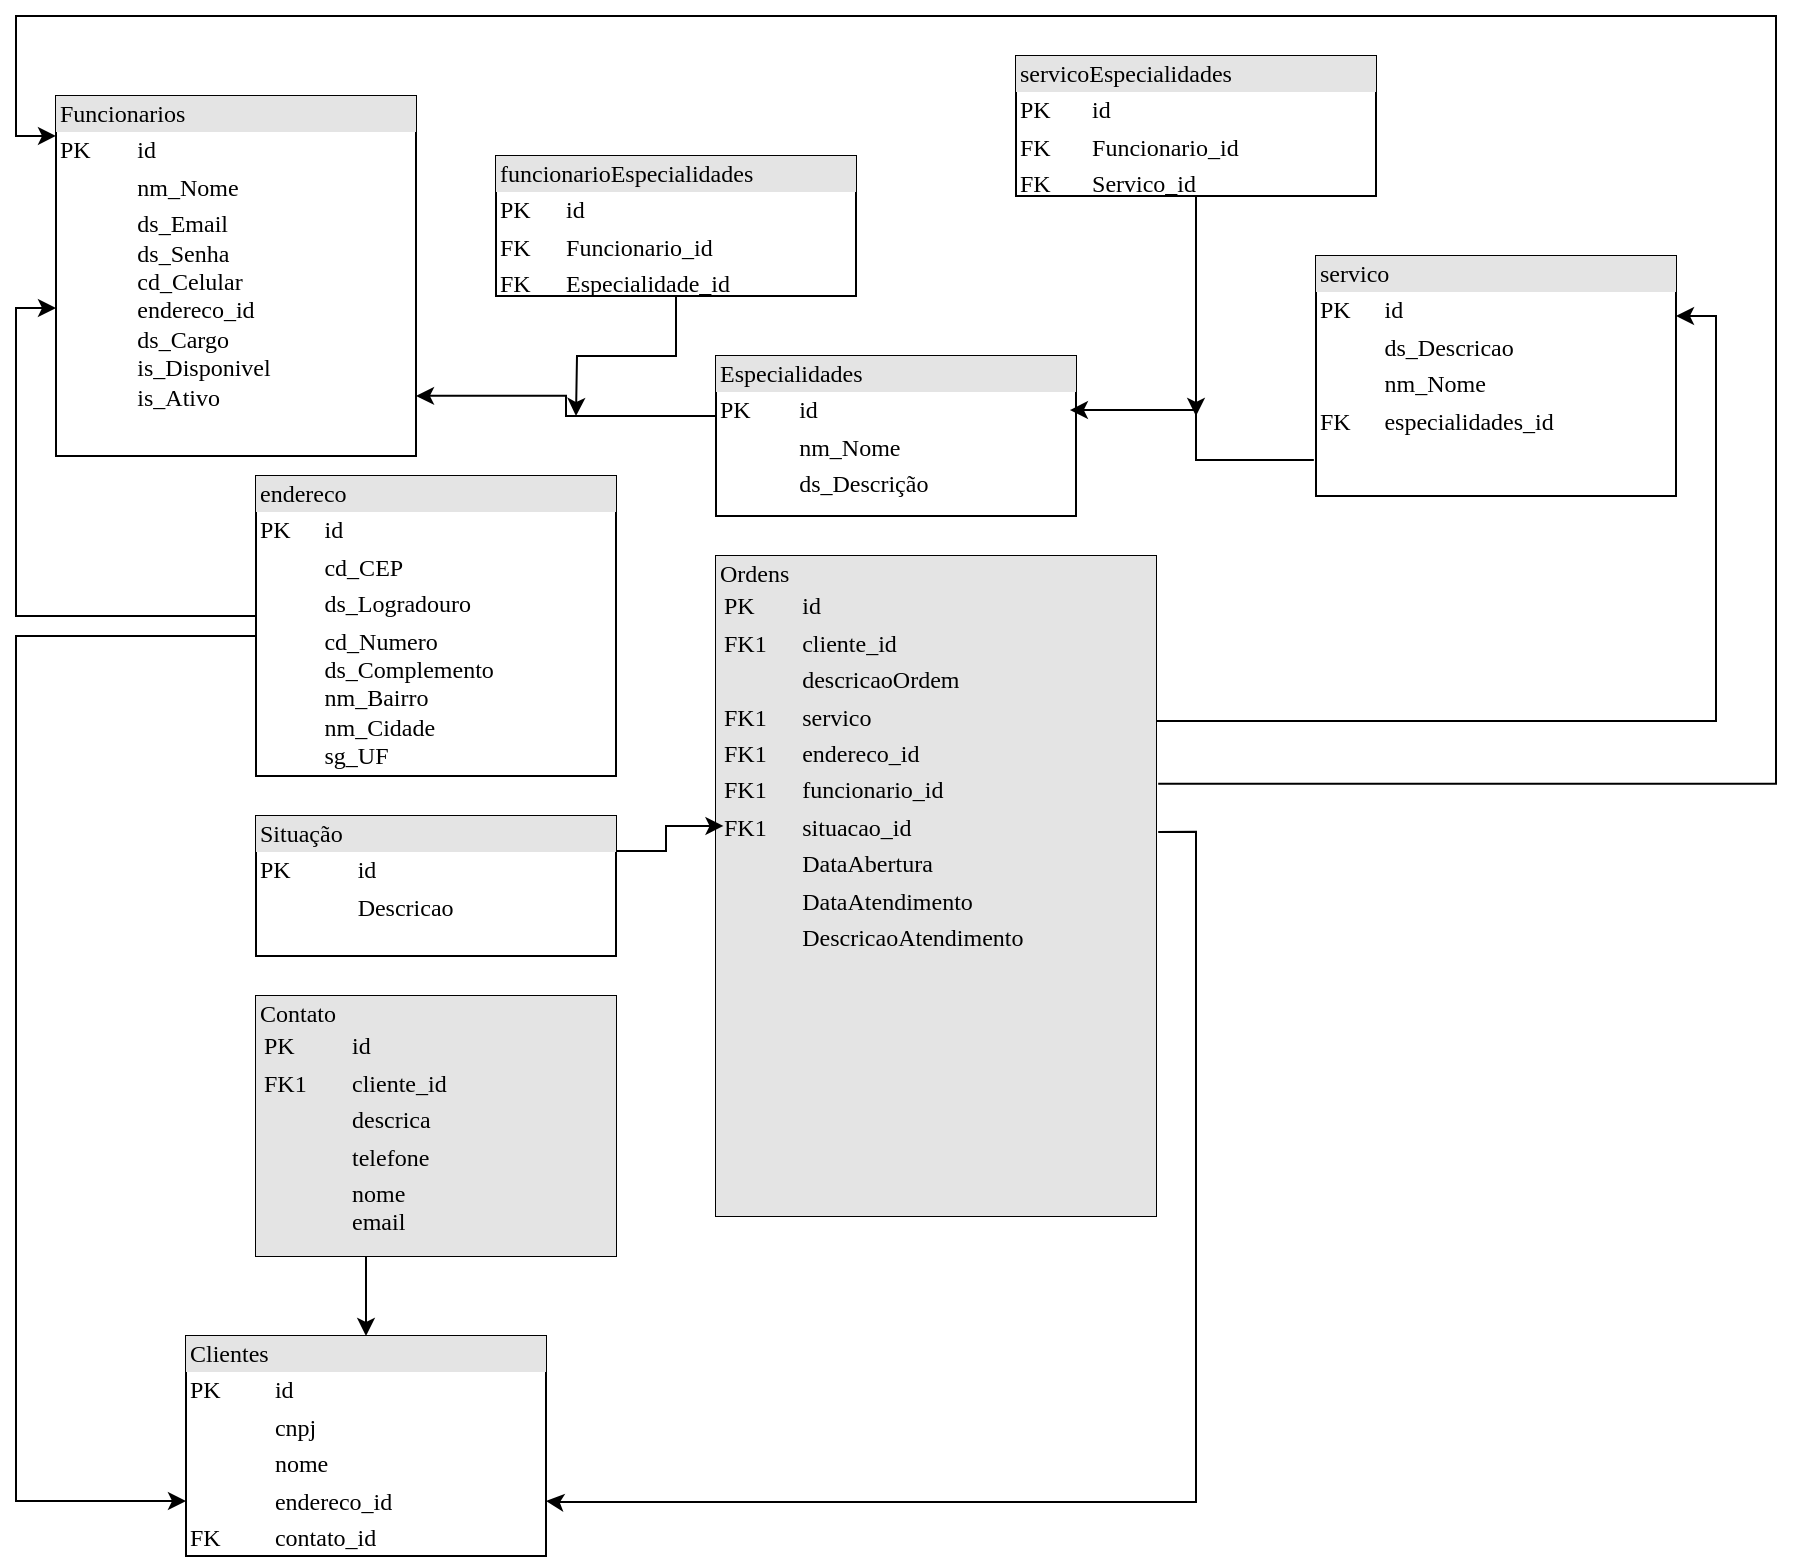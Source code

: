 <mxfile version="24.7.14">
  <diagram name="Page-1" id="2ca16b54-16f6-2749-3443-fa8db7711227">
    <mxGraphModel dx="1434" dy="772" grid="1" gridSize="10" guides="1" tooltips="1" connect="1" arrows="1" fold="1" page="1" pageScale="1" pageWidth="1100" pageHeight="850" background="none" math="0" shadow="0">
      <root>
        <mxCell id="0" />
        <mxCell id="1" parent="0" />
        <mxCell id="2ed32ef02a7f4228-1" value="&lt;div style=&quot;box-sizing:border-box;width:100%;background:#e4e4e4;padding:2px;&quot;&gt;Funcionarios&lt;/div&gt;&lt;table style=&quot;width:100%;font-size:1em;&quot; cellpadding=&quot;2&quot; cellspacing=&quot;0&quot;&gt;&lt;tbody&gt;&lt;tr&gt;&lt;td&gt;PK&lt;/td&gt;&lt;td&gt;id&lt;br&gt;&lt;/td&gt;&lt;/tr&gt;&lt;tr&gt;&lt;td&gt;&lt;br&gt;&lt;/td&gt;&lt;td&gt;nm_Nome&lt;/td&gt;&lt;/tr&gt;&lt;tr&gt;&lt;td&gt;&lt;/td&gt;&lt;td&gt;ds_Email&lt;br&gt;ds_Senha&lt;br&gt;cd_Celular&lt;br&gt;endereco_id&lt;br&gt;ds_Cargo&lt;br&gt;is_Disponivel&lt;br&gt;is_Ativo&lt;br&gt;&lt;br&gt;&lt;/td&gt;&lt;/tr&gt;&lt;/tbody&gt;&lt;/table&gt;" style="verticalAlign=top;align=left;overflow=fill;html=1;rounded=0;shadow=0;comic=0;labelBackgroundColor=none;strokeWidth=1;fontFamily=Verdana;fontSize=12" parent="1" vertex="1">
          <mxGeometry x="110" y="100" width="180" height="180" as="geometry" />
        </mxCell>
        <mxCell id="2ed32ef02a7f4228-2" value="&lt;div style=&quot;box-sizing: border-box ; width: 100% ; background: #e4e4e4 ; padding: 2px&quot;&gt;Especialidades&lt;/div&gt;&lt;table style=&quot;width: 100% ; font-size: 1em&quot; cellpadding=&quot;2&quot; cellspacing=&quot;0&quot;&gt;&lt;tbody&gt;&lt;tr&gt;&lt;td&gt;PK&lt;/td&gt;&lt;td&gt;id&lt;/td&gt;&lt;/tr&gt;&lt;tr&gt;&lt;td&gt;&lt;br&gt;&lt;/td&gt;&lt;td&gt;nm_Nome&lt;/td&gt;&lt;/tr&gt;&lt;tr&gt;&lt;td&gt;&lt;/td&gt;&lt;td&gt;ds_Descrição&lt;/td&gt;&lt;/tr&gt;&lt;tr&gt;&lt;td&gt;&lt;/td&gt;&lt;td&gt;&lt;br&gt;&lt;/td&gt;&lt;/tr&gt;&lt;/tbody&gt;&lt;/table&gt;" style="verticalAlign=top;align=left;overflow=fill;html=1;rounded=0;shadow=0;comic=0;labelBackgroundColor=none;strokeWidth=1;fontFamily=Verdana;fontSize=12" parent="1" vertex="1">
          <mxGeometry x="440" y="230" width="180" height="80" as="geometry" />
        </mxCell>
        <mxCell id="2ed32ef02a7f4228-4" value="&lt;div style=&quot;box-sizing: border-box ; width: 100% ; background: #e4e4e4 ; padding: 2px&quot;&gt;Clientes&lt;/div&gt;&lt;table style=&quot;width: 100% ; font-size: 1em&quot; cellpadding=&quot;2&quot; cellspacing=&quot;0&quot;&gt;&lt;tbody&gt;&lt;tr&gt;&lt;td&gt;PK&lt;/td&gt;&lt;td&gt;id&lt;/td&gt;&lt;/tr&gt;&lt;tr&gt;&lt;td&gt;&lt;br&gt;&lt;/td&gt;&lt;td&gt;cnpj&lt;/td&gt;&lt;/tr&gt;&lt;tr&gt;&lt;td&gt;&lt;/td&gt;&lt;td&gt;nome&lt;/td&gt;&lt;/tr&gt;&lt;tr&gt;&lt;td&gt;&lt;br&gt;&lt;/td&gt;&lt;td&gt;endereco_id&lt;/td&gt;&lt;/tr&gt;&lt;tr&gt;&lt;td&gt;FK&lt;/td&gt;&lt;td&gt;contato_id&lt;/td&gt;&lt;/tr&gt;&lt;/tbody&gt;&lt;/table&gt;" style="verticalAlign=top;align=left;overflow=fill;html=1;rounded=0;shadow=0;comic=0;labelBackgroundColor=none;strokeWidth=1;fontFamily=Verdana;fontSize=12" parent="1" vertex="1">
          <mxGeometry x="175" y="720" width="180" height="110" as="geometry" />
        </mxCell>
        <mxCell id="E1wmSHJxvpyyn2h4fCHY-12" style="edgeStyle=orthogonalEdgeStyle;rounded=0;orthogonalLoop=1;jettySize=auto;html=1;exitX=1;exitY=0.25;exitDx=0;exitDy=0;entryX=1;entryY=0.25;entryDx=0;entryDy=0;" parent="1" source="2ed32ef02a7f4228-8" target="E1wmSHJxvpyyn2h4fCHY-4" edge="1">
          <mxGeometry relative="1" as="geometry" />
        </mxCell>
        <mxCell id="E1wmSHJxvpyyn2h4fCHY-13" style="edgeStyle=orthogonalEdgeStyle;rounded=0;orthogonalLoop=1;jettySize=auto;html=1;entryX=1;entryY=0.75;entryDx=0;entryDy=0;exitX=1.005;exitY=0.418;exitDx=0;exitDy=0;exitPerimeter=0;" parent="1" source="2ed32ef02a7f4228-8" target="2ed32ef02a7f4228-4" edge="1">
          <mxGeometry relative="1" as="geometry">
            <Array as="points">
              <mxPoint x="680" y="468" />
              <mxPoint x="680" y="803" />
              <mxPoint x="360" y="803" />
            </Array>
            <mxPoint x="680" y="480" as="sourcePoint" />
          </mxGeometry>
        </mxCell>
        <mxCell id="2ed32ef02a7f4228-8" value="&lt;div style=&quot;box-sizing: border-box ; width: 100% ; background: #e4e4e4 ; padding: 2px&quot;&gt;Ordens&lt;table style=&quot;background-color: initial; font-size: 1em; width: 100%;&quot; cellpadding=&quot;2&quot; cellspacing=&quot;0&quot;&gt;&lt;tbody&gt;&lt;tr&gt;&lt;td&gt;PK&lt;/td&gt;&lt;td&gt;id&lt;/td&gt;&lt;/tr&gt;&lt;tr&gt;&lt;td&gt;FK1&lt;/td&gt;&lt;td&gt;cliente_id&lt;/td&gt;&lt;/tr&gt;&lt;tr&gt;&lt;td&gt;&lt;/td&gt;&lt;td&gt;descricaoOrdem&lt;/td&gt;&lt;/tr&gt;&lt;tr&gt;&lt;td&gt;FK1&lt;br&gt;&lt;/td&gt;&lt;td&gt;servico&lt;br&gt;&lt;/td&gt;&lt;/tr&gt;&lt;tr&gt;&lt;td&gt;FK1&lt;br&gt;&lt;/td&gt;&lt;td&gt;endereco_id&lt;/td&gt;&lt;/tr&gt;&lt;tr&gt;&lt;td&gt;FK1&lt;br&gt;&lt;/td&gt;&lt;td&gt;funcionario_id&lt;br&gt;&lt;/td&gt;&lt;/tr&gt;&lt;tr&gt;&lt;td&gt;FK1&lt;br&gt;&lt;/td&gt;&lt;td&gt;situacao_id&lt;br&gt;&lt;/td&gt;&lt;/tr&gt;&lt;tr&gt;&lt;td&gt;&lt;br&gt;&lt;/td&gt;&lt;td&gt;DataAbertura&lt;/td&gt;&lt;/tr&gt;&lt;tr&gt;&lt;td&gt;&lt;br&gt;&lt;/td&gt;&lt;td&gt;DataAtendimento&lt;/td&gt;&lt;/tr&gt;&lt;tr&gt;&lt;td&gt;&lt;br&gt;&lt;/td&gt;&lt;td&gt;DescricaoAtendimento&lt;/td&gt;&lt;/tr&gt;&lt;tr&gt;&lt;td&gt;&lt;br&gt;&lt;/td&gt;&lt;td&gt;&lt;br&gt;&lt;/td&gt;&lt;/tr&gt;&lt;tr&gt;&lt;td&gt;&lt;br&gt;&lt;/td&gt;&lt;td&gt;&lt;br&gt;&lt;/td&gt;&lt;/tr&gt;&lt;tr&gt;&lt;td&gt;&lt;br&gt;&lt;/td&gt;&lt;td&gt;&lt;br&gt;&lt;/td&gt;&lt;/tr&gt;&lt;tr&gt;&lt;td&gt;&lt;br&gt;&lt;/td&gt;&lt;td&gt;&lt;br&gt;&lt;/td&gt;&lt;/tr&gt;&lt;tr&gt;&lt;td&gt;&lt;br&gt;&lt;/td&gt;&lt;td&gt;&lt;br&gt;&lt;/td&gt;&lt;/tr&gt;&lt;tr&gt;&lt;td&gt;&lt;br&gt;&lt;/td&gt;&lt;td&gt;&lt;br&gt;&lt;/td&gt;&lt;/tr&gt;&lt;tr&gt;&lt;td&gt;&lt;br&gt;&lt;/td&gt;&lt;td&gt;&lt;br&gt;&lt;/td&gt;&lt;/tr&gt;&lt;/tbody&gt;&lt;/table&gt;&lt;/div&gt;" style="verticalAlign=top;align=left;overflow=fill;html=1;rounded=0;shadow=0;comic=0;labelBackgroundColor=none;strokeWidth=1;fontFamily=Verdana;fontSize=12" parent="1" vertex="1">
          <mxGeometry x="440" y="330" width="220" height="330" as="geometry" />
        </mxCell>
        <mxCell id="2ed32ef02a7f4228-11" value="&lt;div style=&quot;box-sizing:border-box;width:100%;background:#e4e4e4;padding:2px;&quot;&gt;Situação&lt;/div&gt;&lt;table style=&quot;width:100%;font-size:1em;&quot; cellpadding=&quot;2&quot; cellspacing=&quot;0&quot;&gt;&lt;tbody&gt;&lt;tr&gt;&lt;td&gt;PK&lt;/td&gt;&lt;td&gt;id&lt;/td&gt;&lt;/tr&gt;&lt;tr&gt;&lt;td&gt;&lt;br&gt;&lt;/td&gt;&lt;td&gt;Descricao&lt;/td&gt;&lt;/tr&gt;&lt;tr&gt;&lt;td&gt;&lt;/td&gt;&lt;td&gt;&lt;br&gt;&lt;/td&gt;&lt;/tr&gt;&lt;/tbody&gt;&lt;/table&gt;" style="verticalAlign=top;align=left;overflow=fill;html=1;rounded=0;shadow=0;comic=0;labelBackgroundColor=none;strokeWidth=1;fontFamily=Verdana;fontSize=12" parent="1" vertex="1">
          <mxGeometry x="210" y="460" width="180" height="70" as="geometry" />
        </mxCell>
        <mxCell id="E1wmSHJxvpyyn2h4fCHY-2" style="edgeStyle=orthogonalEdgeStyle;rounded=0;orthogonalLoop=1;jettySize=auto;html=1;entryX=1;entryY=0.833;entryDx=0;entryDy=0;entryPerimeter=0;exitX=0;exitY=0.375;exitDx=0;exitDy=0;exitPerimeter=0;" parent="1" source="2ed32ef02a7f4228-2" target="2ed32ef02a7f4228-1" edge="1">
          <mxGeometry relative="1" as="geometry">
            <mxPoint x="440" y="250" as="sourcePoint" />
          </mxGeometry>
        </mxCell>
        <mxCell id="E1wmSHJxvpyyn2h4fCHY-4" value="&lt;div style=&quot;box-sizing:border-box;width:100%;background:#e4e4e4;padding:2px;&quot;&gt;servico&lt;/div&gt;&lt;table style=&quot;width:100%;font-size:1em;&quot; cellpadding=&quot;2&quot; cellspacing=&quot;0&quot;&gt;&lt;tbody&gt;&lt;tr&gt;&lt;td&gt;PK&lt;/td&gt;&lt;td&gt;id&lt;/td&gt;&lt;/tr&gt;&lt;tr&gt;&lt;td&gt;&lt;br&gt;&lt;/td&gt;&lt;td&gt;ds_Descricao&lt;/td&gt;&lt;/tr&gt;&lt;tr&gt;&lt;td&gt;&lt;br&gt;&lt;/td&gt;&lt;td&gt;nm_Nome&lt;/td&gt;&lt;/tr&gt;&lt;tr&gt;&lt;td&gt;FK&lt;/td&gt;&lt;td&gt;especialidades_id&lt;/td&gt;&lt;/tr&gt;&lt;tr&gt;&lt;td&gt;&lt;/td&gt;&lt;td&gt;&lt;br&gt;&lt;/td&gt;&lt;/tr&gt;&lt;/tbody&gt;&lt;/table&gt;" style="verticalAlign=top;align=left;overflow=fill;html=1;rounded=0;shadow=0;comic=0;labelBackgroundColor=none;strokeWidth=1;fontFamily=Verdana;fontSize=12" parent="1" vertex="1">
          <mxGeometry x="740" y="180" width="180" height="120" as="geometry" />
        </mxCell>
        <mxCell id="E1wmSHJxvpyyn2h4fCHY-5" style="edgeStyle=orthogonalEdgeStyle;rounded=0;orthogonalLoop=1;jettySize=auto;html=1;exitX=0.5;exitY=1;exitDx=0;exitDy=0;" parent="1" source="E1wmSHJxvpyyn2h4fCHY-4" target="E1wmSHJxvpyyn2h4fCHY-4" edge="1">
          <mxGeometry relative="1" as="geometry" />
        </mxCell>
        <mxCell id="E1wmSHJxvpyyn2h4fCHY-7" style="edgeStyle=orthogonalEdgeStyle;rounded=0;orthogonalLoop=1;jettySize=auto;html=1;exitX=0.5;exitY=1;exitDx=0;exitDy=0;" parent="1" source="E1wmSHJxvpyyn2h4fCHY-6" edge="1">
          <mxGeometry relative="1" as="geometry">
            <mxPoint x="370" y="260" as="targetPoint" />
          </mxGeometry>
        </mxCell>
        <mxCell id="E1wmSHJxvpyyn2h4fCHY-6" value="&lt;div style=&quot;box-sizing:border-box;width:100%;background:#e4e4e4;padding:2px;&quot;&gt;funcionarioEspecialidades&lt;/div&gt;&lt;table style=&quot;width:100%;font-size:1em;&quot; cellpadding=&quot;2&quot; cellspacing=&quot;0&quot;&gt;&lt;tbody&gt;&lt;tr&gt;&lt;td&gt;PK&lt;/td&gt;&lt;td&gt;id&lt;/td&gt;&lt;/tr&gt;&lt;tr&gt;&lt;td&gt;FK&lt;/td&gt;&lt;td&gt;Funcionario_id&lt;/td&gt;&lt;/tr&gt;&lt;tr&gt;&lt;td&gt;FK&lt;/td&gt;&lt;td&gt;Especialidade_id&lt;/td&gt;&lt;/tr&gt;&lt;/tbody&gt;&lt;/table&gt;" style="verticalAlign=top;align=left;overflow=fill;html=1;rounded=0;shadow=0;comic=0;labelBackgroundColor=none;strokeWidth=1;fontFamily=Verdana;fontSize=12" parent="1" vertex="1">
          <mxGeometry x="330" y="130" width="180" height="70" as="geometry" />
        </mxCell>
        <mxCell id="E1wmSHJxvpyyn2h4fCHY-8" style="edgeStyle=orthogonalEdgeStyle;rounded=0;orthogonalLoop=1;jettySize=auto;html=1;entryX=0.983;entryY=0.338;entryDx=0;entryDy=0;entryPerimeter=0;exitX=-0.006;exitY=0.85;exitDx=0;exitDy=0;exitPerimeter=0;" parent="1" source="E1wmSHJxvpyyn2h4fCHY-4" target="2ed32ef02a7f4228-2" edge="1">
          <mxGeometry relative="1" as="geometry" />
        </mxCell>
        <mxCell id="E1wmSHJxvpyyn2h4fCHY-10" style="edgeStyle=orthogonalEdgeStyle;rounded=0;orthogonalLoop=1;jettySize=auto;html=1;" parent="1" source="E1wmSHJxvpyyn2h4fCHY-9" edge="1">
          <mxGeometry relative="1" as="geometry">
            <mxPoint x="680" y="260" as="targetPoint" />
          </mxGeometry>
        </mxCell>
        <mxCell id="E1wmSHJxvpyyn2h4fCHY-9" value="&lt;div style=&quot;box-sizing:border-box;width:100%;background:#e4e4e4;padding:2px;&quot;&gt;servicoEspecialidades&lt;/div&gt;&lt;table style=&quot;width:100%;font-size:1em;&quot; cellpadding=&quot;2&quot; cellspacing=&quot;0&quot;&gt;&lt;tbody&gt;&lt;tr&gt;&lt;td&gt;PK&lt;/td&gt;&lt;td&gt;id&lt;/td&gt;&lt;/tr&gt;&lt;tr&gt;&lt;td&gt;FK&lt;/td&gt;&lt;td&gt;Funcionario_id&lt;/td&gt;&lt;/tr&gt;&lt;tr&gt;&lt;td&gt;FK&lt;/td&gt;&lt;td&gt;Servico_id&lt;/td&gt;&lt;/tr&gt;&lt;/tbody&gt;&lt;/table&gt;" style="verticalAlign=top;align=left;overflow=fill;html=1;rounded=0;shadow=0;comic=0;labelBackgroundColor=none;strokeWidth=1;fontFamily=Verdana;fontSize=12" parent="1" vertex="1">
          <mxGeometry x="590" y="80" width="180" height="70" as="geometry" />
        </mxCell>
        <mxCell id="E1wmSHJxvpyyn2h4fCHY-14" style="edgeStyle=orthogonalEdgeStyle;rounded=0;orthogonalLoop=1;jettySize=auto;html=1;exitX=1;exitY=0.25;exitDx=0;exitDy=0;entryX=0.017;entryY=0.409;entryDx=0;entryDy=0;entryPerimeter=0;" parent="1" source="2ed32ef02a7f4228-11" target="2ed32ef02a7f4228-8" edge="1">
          <mxGeometry relative="1" as="geometry" />
        </mxCell>
        <mxCell id="E1wmSHJxvpyyn2h4fCHY-15" style="edgeStyle=orthogonalEdgeStyle;rounded=0;orthogonalLoop=1;jettySize=auto;html=1;entryX=0;entryY=0.111;entryDx=0;entryDy=0;entryPerimeter=0;exitX=1.005;exitY=0.345;exitDx=0;exitDy=0;exitPerimeter=0;" parent="1" source="2ed32ef02a7f4228-8" target="2ed32ef02a7f4228-1" edge="1">
          <mxGeometry relative="1" as="geometry">
            <mxPoint x="620" y="444" as="sourcePoint" />
            <Array as="points">
              <mxPoint x="970" y="444" />
              <mxPoint x="970" y="60" />
              <mxPoint x="90" y="60" />
              <mxPoint x="90" y="120" />
            </Array>
          </mxGeometry>
        </mxCell>
        <mxCell id="lj5euqVgex8FqeP5p7rU-2" style="edgeStyle=orthogonalEdgeStyle;rounded=0;orthogonalLoop=1;jettySize=auto;html=1;entryX=0.5;entryY=0;entryDx=0;entryDy=0;" parent="1" source="lj5euqVgex8FqeP5p7rU-1" target="2ed32ef02a7f4228-4" edge="1">
          <mxGeometry relative="1" as="geometry">
            <Array as="points">
              <mxPoint x="265" y="690" />
              <mxPoint x="265" y="690" />
            </Array>
          </mxGeometry>
        </mxCell>
        <mxCell id="lj5euqVgex8FqeP5p7rU-1" value="&lt;div style=&quot;box-sizing: border-box ; width: 100% ; background: #e4e4e4 ; padding: 2px&quot;&gt;Contato&lt;table style=&quot;background-color: initial; font-size: 1em; width: 100%;&quot; cellpadding=&quot;2&quot; cellspacing=&quot;0&quot;&gt;&lt;tbody&gt;&lt;tr&gt;&lt;td&gt;PK&lt;/td&gt;&lt;td&gt;id&lt;/td&gt;&lt;/tr&gt;&lt;tr&gt;&lt;td&gt;FK1&lt;/td&gt;&lt;td&gt;cliente_id&lt;/td&gt;&lt;/tr&gt;&lt;tr&gt;&lt;td&gt;&lt;/td&gt;&lt;td&gt;descrica&lt;span style=&quot;white-space: pre;&quot;&gt;&#x9;&lt;/span&gt;&lt;span style=&quot;white-space: pre;&quot;&gt;&#x9;&lt;/span&gt;&lt;/td&gt;&lt;/tr&gt;&lt;tr&gt;&lt;td&gt;&lt;br&gt;&lt;/td&gt;&lt;td&gt;telefone&lt;/td&gt;&lt;/tr&gt;&lt;tr&gt;&lt;td&gt;&lt;br&gt;&lt;/td&gt;&lt;td&gt;nome&lt;br&gt;email&lt;/td&gt;&lt;/tr&gt;&lt;tr&gt;&lt;td&gt;&lt;br&gt;&lt;/td&gt;&lt;td&gt;&lt;br&gt;&lt;/td&gt;&lt;/tr&gt;&lt;/tbody&gt;&lt;/table&gt;&lt;/div&gt;" style="verticalAlign=top;align=left;overflow=fill;html=1;rounded=0;shadow=0;comic=0;labelBackgroundColor=none;strokeWidth=1;fontFamily=Verdana;fontSize=12" parent="1" vertex="1">
          <mxGeometry x="210" y="550" width="180" height="130" as="geometry" />
        </mxCell>
        <mxCell id="iMW0kM_b6GtbQLB3pwRe-6" style="edgeStyle=orthogonalEdgeStyle;rounded=0;orthogonalLoop=1;jettySize=auto;html=1;entryX=0;entryY=0.75;entryDx=0;entryDy=0;" parent="1" target="2ed32ef02a7f4228-4" edge="1">
          <mxGeometry relative="1" as="geometry">
            <mxPoint x="210" y="370" as="sourcePoint" />
            <Array as="points">
              <mxPoint x="90" y="370" />
              <mxPoint x="90" y="803" />
            </Array>
          </mxGeometry>
        </mxCell>
        <mxCell id="iMW0kM_b6GtbQLB3pwRe-4" value="&lt;div style=&quot;box-sizing:border-box;width:100%;background:#e4e4e4;padding:2px;&quot;&gt;endereco&lt;/div&gt;&lt;table style=&quot;width:100%;font-size:1em;&quot; cellpadding=&quot;2&quot; cellspacing=&quot;0&quot;&gt;&lt;tbody&gt;&lt;tr&gt;&lt;td&gt;PK&lt;/td&gt;&lt;td&gt;id&lt;/td&gt;&lt;/tr&gt;&lt;tr&gt;&lt;td&gt;&lt;br&gt;&lt;/td&gt;&lt;td&gt;cd_CEP&lt;/td&gt;&lt;/tr&gt;&lt;tr&gt;&lt;td&gt;&lt;br&gt;&lt;/td&gt;&lt;td&gt;ds_Logradouro&lt;/td&gt;&lt;/tr&gt;&lt;tr&gt;&lt;td&gt;&lt;br&gt;&lt;/td&gt;&lt;td&gt;cd_Numero&lt;br&gt;ds_Complemento&lt;br&gt;nm_Bairro&lt;br&gt;nm_Cidade&lt;br&gt;sg_UF&lt;/td&gt;&lt;/tr&gt;&lt;tr&gt;&lt;td&gt;&lt;/td&gt;&lt;td&gt;&lt;br&gt;&lt;/td&gt;&lt;/tr&gt;&lt;/tbody&gt;&lt;/table&gt;" style="verticalAlign=top;align=left;overflow=fill;html=1;rounded=0;shadow=0;comic=0;labelBackgroundColor=none;strokeWidth=1;fontFamily=Verdana;fontSize=12" parent="1" vertex="1">
          <mxGeometry x="210" y="290" width="180" height="150" as="geometry" />
        </mxCell>
        <mxCell id="iMW0kM_b6GtbQLB3pwRe-5" style="edgeStyle=orthogonalEdgeStyle;rounded=0;orthogonalLoop=1;jettySize=auto;html=1;entryX=0;entryY=0.589;entryDx=0;entryDy=0;entryPerimeter=0;exitX=0;exitY=0.5;exitDx=0;exitDy=0;" parent="1" source="iMW0kM_b6GtbQLB3pwRe-4" target="2ed32ef02a7f4228-1" edge="1">
          <mxGeometry relative="1" as="geometry">
            <Array as="points">
              <mxPoint x="210" y="360" />
              <mxPoint x="90" y="360" />
              <mxPoint x="90" y="206" />
            </Array>
          </mxGeometry>
        </mxCell>
      </root>
    </mxGraphModel>
  </diagram>
</mxfile>
